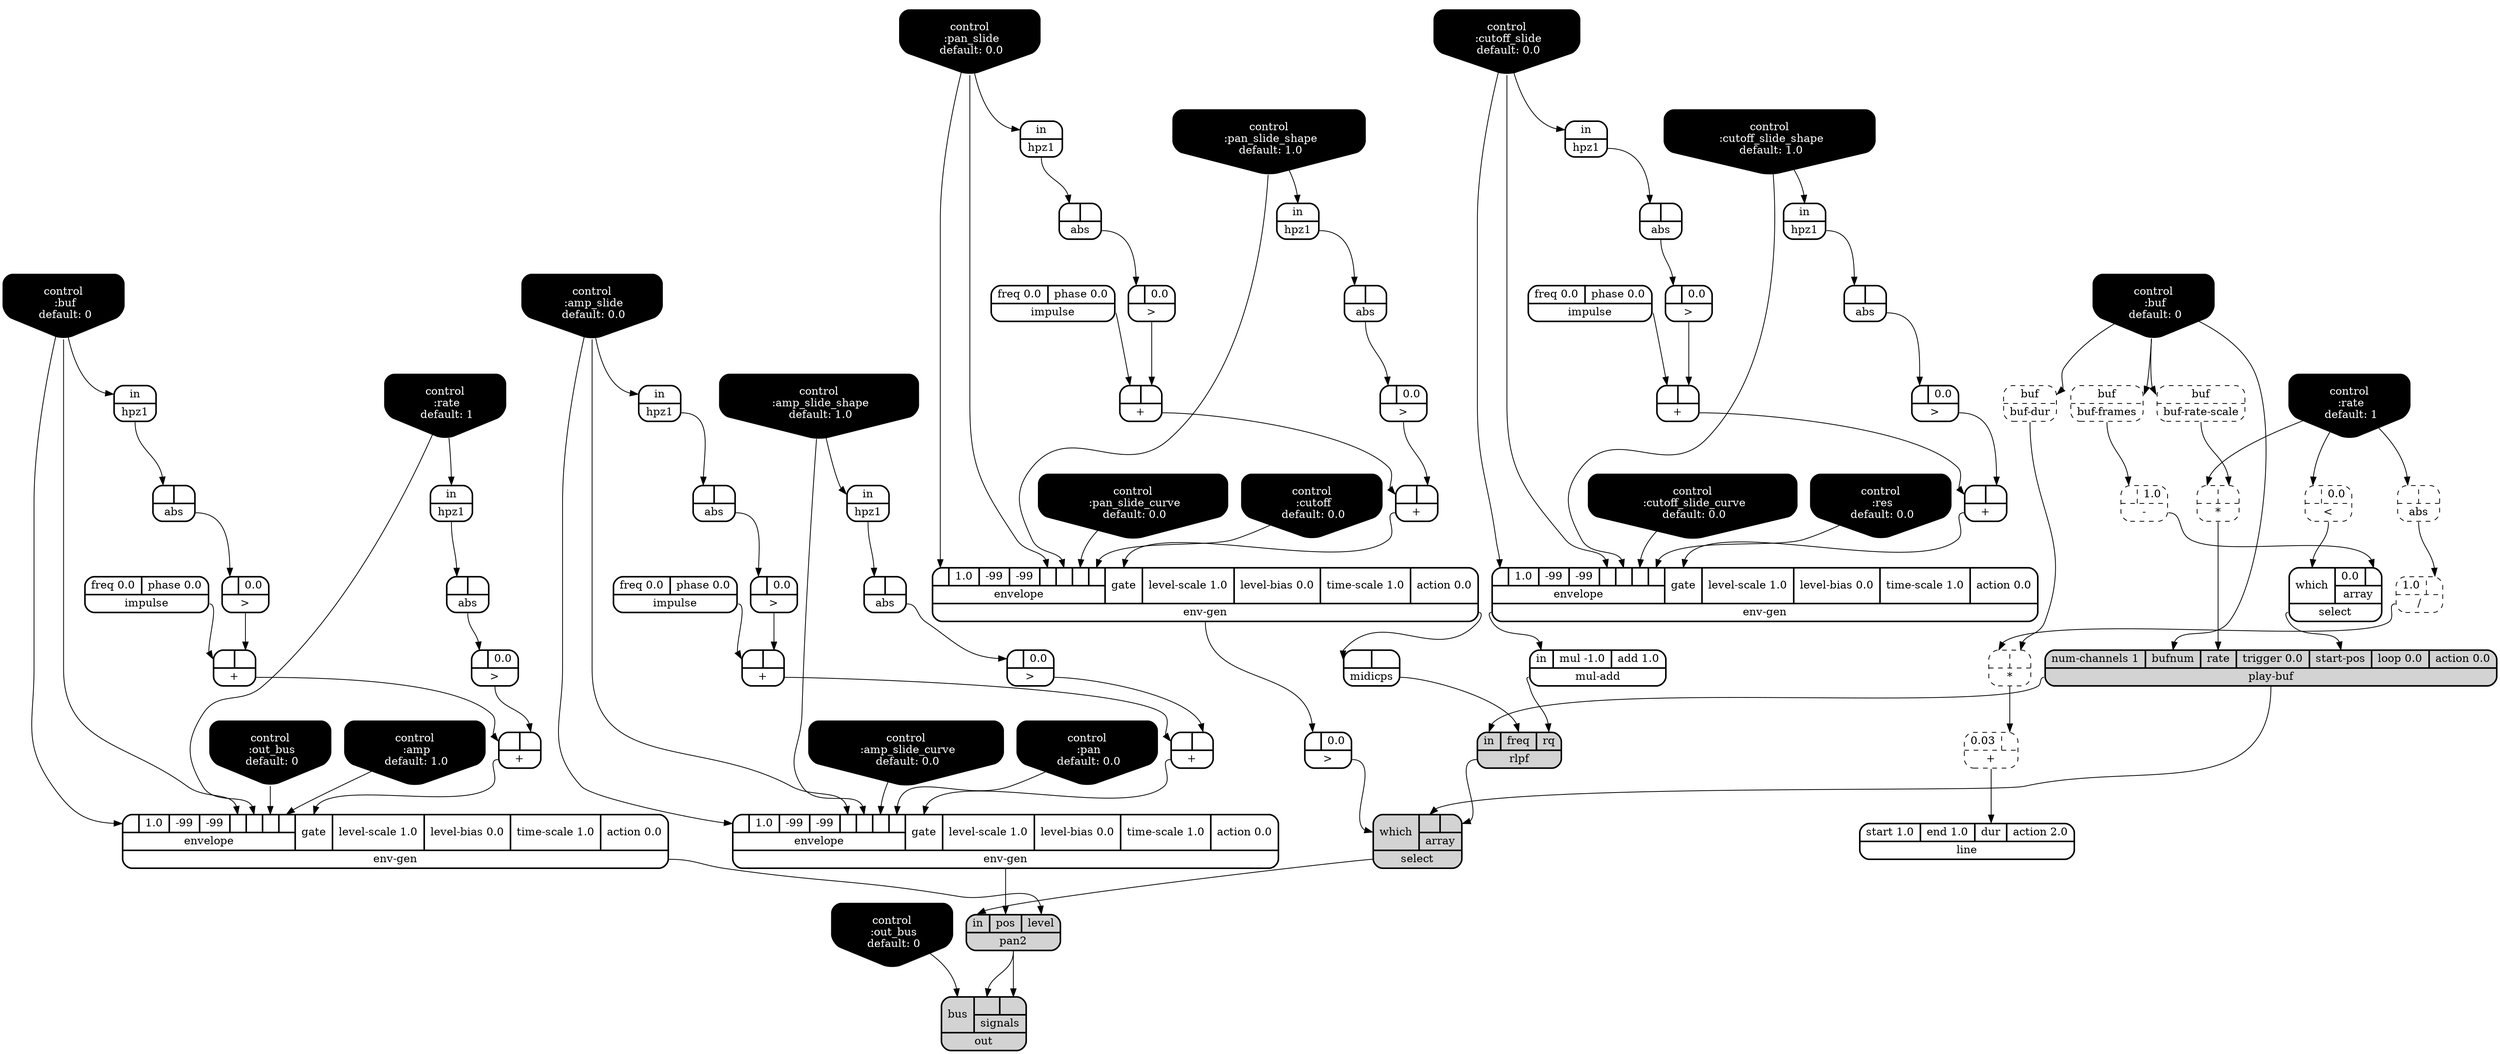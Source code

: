 digraph synthdef {
55 [label = "{{ <a> |<b> } |<__UG_NAME__>* }" style="dashed, rounded" shape=record rankdir=LR];
76 [label = "{{ <a> |<b> } |<__UG_NAME__>* }" style="dashed, rounded" shape=record rankdir=LR];
30 [label = "{{ <a> |<b> } |<__UG_NAME__>+ }" style="bold, rounded" shape=record rankdir=LR];
34 [label = "{{ <a> |<b> } |<__UG_NAME__>+ }" style="bold, rounded" shape=record rankdir=LR];
43 [label = "{{ <a> |<b> } |<__UG_NAME__>+ }" style="bold, rounded" shape=record rankdir=LR];
47 [label = "{{ <a> |<b> } |<__UG_NAME__>+ }" style="bold, rounded" shape=record rankdir=LR];
52 [label = "{{ <a> |<b> } |<__UG_NAME__>+ }" style="bold, rounded" shape=record rankdir=LR];
53 [label = "{{ <a> |<b> } |<__UG_NAME__>+ }" style="bold, rounded" shape=record rankdir=LR];
68 [label = "{{ <a> |<b> } |<__UG_NAME__>+ }" style="bold, rounded" shape=record rankdir=LR];
69 [label = "{{ <a> |<b> } |<__UG_NAME__>+ }" style="bold, rounded" shape=record rankdir=LR];
77 [label = "{{ <a> 0.03|<b> } |<__UG_NAME__>+ }" style="dashed, rounded" shape=record rankdir=LR];
58 [label = "{{ <a> |<b> 1.0} |<__UG_NAME__>- }" style="dashed, rounded" shape=record rankdir=LR];
74 [label = "{{ <a> 1.0|<b> } |<__UG_NAME__>/ }" style="dashed, rounded" shape=record rankdir=LR];
56 [label = "{{ <a> |<b> 0.0} |<__UG_NAME__>\< }" style="dashed, rounded" shape=record rankdir=LR];
25 [label = "{{ <a> |<b> 0.0} |<__UG_NAME__>\> }" style="bold, rounded" shape=record rankdir=LR];
29 [label = "{{ <a> |<b> 0.0} |<__UG_NAME__>\> }" style="bold, rounded" shape=record rankdir=LR];
33 [label = "{{ <a> |<b> 0.0} |<__UG_NAME__>\> }" style="bold, rounded" shape=record rankdir=LR];
36 [label = "{{ <a> |<b> 0.0} |<__UG_NAME__>\> }" style="bold, rounded" shape=record rankdir=LR];
41 [label = "{{ <a> |<b> 0.0} |<__UG_NAME__>\> }" style="bold, rounded" shape=record rankdir=LR];
42 [label = "{{ <a> |<b> 0.0} |<__UG_NAME__>\> }" style="bold, rounded" shape=record rankdir=LR];
46 [label = "{{ <a> |<b> 0.0} |<__UG_NAME__>\> }" style="bold, rounded" shape=record rankdir=LR];
51 [label = "{{ <a> |<b> 0.0} |<__UG_NAME__>\> }" style="bold, rounded" shape=record rankdir=LR];
67 [label = "{{ <a> |<b> 0.0} |<__UG_NAME__>\> }" style="bold, rounded" shape=record rankdir=LR];
20 [label = "{{ <a> |<b> } |<__UG_NAME__>abs }" style="bold, rounded" shape=record rankdir=LR];
22 [label = "{{ <a> |<b> } |<__UG_NAME__>abs }" style="bold, rounded" shape=record rankdir=LR];
24 [label = "{{ <a> |<b> } |<__UG_NAME__>abs }" style="bold, rounded" shape=record rankdir=LR];
28 [label = "{{ <a> |<b> } |<__UG_NAME__>abs }" style="bold, rounded" shape=record rankdir=LR];
32 [label = "{{ <a> |<b> } |<__UG_NAME__>abs }" style="bold, rounded" shape=record rankdir=LR];
40 [label = "{{ <a> |<b> } |<__UG_NAME__>abs }" style="bold, rounded" shape=record rankdir=LR];
45 [label = "{{ <a> |<b> } |<__UG_NAME__>abs }" style="bold, rounded" shape=record rankdir=LR];
50 [label = "{{ <a> |<b> } |<__UG_NAME__>abs }" style="bold, rounded" shape=record rankdir=LR];
73 [label = "{{ <a> |<b> } |<__UG_NAME__>abs }" style="dashed, rounded" shape=record rankdir=LR];
75 [label = "{{ <buf> buf} |<__UG_NAME__>buf-dur }" style="dashed, rounded" shape=record rankdir=LR];
57 [label = "{{ <buf> buf} |<__UG_NAME__>buf-frames }" style="dashed, rounded" shape=record rankdir=LR];
54 [label = "{{ <buf> buf} |<__UG_NAME__>buf-rate-scale }" style="dashed, rounded" shape=record rankdir=LR];
0 [label = "control
 :buf
 default: 0" shape=invhouse style="rounded, filled, bold" fillcolor=black fontcolor=white ]; 
1 [label = "control
 :rate
 default: 1" shape=invhouse style="rounded, filled, bold" fillcolor=black fontcolor=white ]; 
2 [label = "control
 :out_bus
 default: 0" shape=invhouse style="rounded, filled, bold" fillcolor=black fontcolor=white ]; 
3 [label = "control
 :buf
 default: 0" shape=invhouse style="rounded, filled, bold" fillcolor=black fontcolor=white ]; 
4 [label = "control
 :rate
 default: 1" shape=invhouse style="rounded, filled, bold" fillcolor=black fontcolor=white ]; 
5 [label = "control
 :out_bus
 default: 0" shape=invhouse style="rounded, filled, bold" fillcolor=black fontcolor=white ]; 
6 [label = "control
 :amp
 default: 1.0" shape=invhouse style="rounded, filled, bold" fillcolor=black fontcolor=white ]; 
7 [label = "control
 :amp_slide
 default: 0.0" shape=invhouse style="rounded, filled, bold" fillcolor=black fontcolor=white ]; 
8 [label = "control
 :amp_slide_shape
 default: 1.0" shape=invhouse style="rounded, filled, bold" fillcolor=black fontcolor=white ]; 
9 [label = "control
 :amp_slide_curve
 default: 0.0" shape=invhouse style="rounded, filled, bold" fillcolor=black fontcolor=white ]; 
10 [label = "control
 :pan
 default: 0.0" shape=invhouse style="rounded, filled, bold" fillcolor=black fontcolor=white ]; 
11 [label = "control
 :pan_slide
 default: 0.0" shape=invhouse style="rounded, filled, bold" fillcolor=black fontcolor=white ]; 
12 [label = "control
 :pan_slide_shape
 default: 1.0" shape=invhouse style="rounded, filled, bold" fillcolor=black fontcolor=white ]; 
13 [label = "control
 :pan_slide_curve
 default: 0.0" shape=invhouse style="rounded, filled, bold" fillcolor=black fontcolor=white ]; 
14 [label = "control
 :cutoff
 default: 0.0" shape=invhouse style="rounded, filled, bold" fillcolor=black fontcolor=white ]; 
15 [label = "control
 :cutoff_slide
 default: 0.0" shape=invhouse style="rounded, filled, bold" fillcolor=black fontcolor=white ]; 
16 [label = "control
 :cutoff_slide_shape
 default: 1.0" shape=invhouse style="rounded, filled, bold" fillcolor=black fontcolor=white ]; 
17 [label = "control
 :cutoff_slide_curve
 default: 0.0" shape=invhouse style="rounded, filled, bold" fillcolor=black fontcolor=white ]; 
18 [label = "control
 :res
 default: 0.0" shape=invhouse style="rounded, filled, bold" fillcolor=black fontcolor=white ]; 
35 [label = "{{ {{<envelope___control___0>|1.0|-99|-99|<envelope___control___4>|<envelope___control___5>|<envelope___control___6>|<envelope___control___7>}|envelope}|<gate> gate|<level____scale> level-scale 1.0|<level____bias> level-bias 0.0|<time____scale> time-scale 1.0|<action> action 0.0} |<__UG_NAME__>env-gen }" style="bold, rounded" shape=record rankdir=LR];
61 [label = "{{ {{<envelope___control___0>|1.0|-99|-99|<envelope___control___4>|<envelope___control___5>|<envelope___control___6>|<envelope___control___7>}|envelope}|<gate> gate|<level____scale> level-scale 1.0|<level____bias> level-bias 0.0|<time____scale> time-scale 1.0|<action> action 0.0} |<__UG_NAME__>env-gen }" style="bold, rounded" shape=record rankdir=LR];
62 [label = "{{ {{<envelope___control___0>|1.0|-99|-99|<envelope___control___4>|<envelope___control___5>|<envelope___control___6>|<envelope___control___7>}|envelope}|<gate> gate|<level____scale> level-scale 1.0|<level____bias> level-bias 0.0|<time____scale> time-scale 1.0|<action> action 0.0} |<__UG_NAME__>env-gen }" style="bold, rounded" shape=record rankdir=LR];
70 [label = "{{ {{<envelope___control___0>|1.0|-99|-99|<envelope___control___4>|<envelope___control___5>|<envelope___control___6>|<envelope___control___7>}|envelope}|<gate> gate|<level____scale> level-scale 1.0|<level____bias> level-bias 0.0|<time____scale> time-scale 1.0|<action> action 0.0} |<__UG_NAME__>env-gen }" style="bold, rounded" shape=record rankdir=LR];
19 [label = "{{ <in> in} |<__UG_NAME__>hpz1 }" style="bold, rounded" shape=record rankdir=LR];
21 [label = "{{ <in> in} |<__UG_NAME__>hpz1 }" style="bold, rounded" shape=record rankdir=LR];
23 [label = "{{ <in> in} |<__UG_NAME__>hpz1 }" style="bold, rounded" shape=record rankdir=LR];
27 [label = "{{ <in> in} |<__UG_NAME__>hpz1 }" style="bold, rounded" shape=record rankdir=LR];
31 [label = "{{ <in> in} |<__UG_NAME__>hpz1 }" style="bold, rounded" shape=record rankdir=LR];
39 [label = "{{ <in> in} |<__UG_NAME__>hpz1 }" style="bold, rounded" shape=record rankdir=LR];
44 [label = "{{ <in> in} |<__UG_NAME__>hpz1 }" style="bold, rounded" shape=record rankdir=LR];
49 [label = "{{ <in> in} |<__UG_NAME__>hpz1 }" style="bold, rounded" shape=record rankdir=LR];
26 [label = "{{ <freq> freq 0.0|<phase> phase 0.0} |<__UG_NAME__>impulse }" style="bold, rounded" shape=record rankdir=LR];
37 [label = "{{ <freq> freq 0.0|<phase> phase 0.0} |<__UG_NAME__>impulse }" style="bold, rounded" shape=record rankdir=LR];
48 [label = "{{ <freq> freq 0.0|<phase> phase 0.0} |<__UG_NAME__>impulse }" style="bold, rounded" shape=record rankdir=LR];
63 [label = "{{ <freq> freq 0.0|<phase> phase 0.0} |<__UG_NAME__>impulse }" style="bold, rounded" shape=record rankdir=LR];
78 [label = "{{ <start> start 1.0|<end> end 1.0|<dur> dur|<action> action 2.0} |<__UG_NAME__>line }" style="bold, rounded" shape=record rankdir=LR];
38 [label = "{{ <a> |<b> } |<__UG_NAME__>midicps }" style="bold, rounded" shape=record rankdir=LR];
64 [label = "{{ <in> in|<mul> mul -1.0|<add> add 1.0} |<__UG_NAME__>mul-add }" style="bold, rounded" shape=record rankdir=LR];
72 [label = "{{ <bus> bus|{{<signals___pan2___0>|<signals___pan2___1>}|signals}} |<__UG_NAME__>out }" style="filled, bold, rounded"  shape=record rankdir=LR];
71 [label = "{{ <in> in|<pos> pos|<level> level} |<__UG_NAME__>pan2 }" style="filled, bold, rounded"  shape=record rankdir=LR];
60 [label = "{{ <num____channels> num-channels 1|<bufnum> bufnum|<rate> rate|<trigger> trigger 0.0|<start____pos> start-pos|<loop> loop 0.0|<action> action 0.0} |<__UG_NAME__>play-buf }" style="filled, bold, rounded"  shape=record rankdir=LR];
65 [label = "{{ <in> in|<freq> freq|<rq> rq} |<__UG_NAME__>rlpf }" style="filled, bold, rounded"  shape=record rankdir=LR];
59 [label = "{{ <which> which|{{0.0|<array___binary____op____u____gen___1>}|array}} |<__UG_NAME__>select }" style="bold, rounded" shape=record rankdir=LR];
66 [label = "{{ <which> which|{{<array___play____buf___0>|<array___rlpf___1>}|array}} |<__UG_NAME__>select }" style="filled, bold, rounded"  shape=record rankdir=LR];

54:__UG_NAME__ -> 55:b ;
1:__UG_NAME__ -> 55:a ;
75:__UG_NAME__ -> 76:b ;
74:__UG_NAME__ -> 76:a ;
29:__UG_NAME__ -> 30:b ;
26:__UG_NAME__ -> 30:a ;
33:__UG_NAME__ -> 34:b ;
30:__UG_NAME__ -> 34:a ;
42:__UG_NAME__ -> 43:b ;
37:__UG_NAME__ -> 43:a ;
46:__UG_NAME__ -> 47:b ;
43:__UG_NAME__ -> 47:a ;
51:__UG_NAME__ -> 52:b ;
48:__UG_NAME__ -> 52:a ;
25:__UG_NAME__ -> 53:b ;
52:__UG_NAME__ -> 53:a ;
67:__UG_NAME__ -> 68:b ;
63:__UG_NAME__ -> 68:a ;
41:__UG_NAME__ -> 69:b ;
68:__UG_NAME__ -> 69:a ;
76:__UG_NAME__ -> 77:b ;
57:__UG_NAME__ -> 58:a ;
73:__UG_NAME__ -> 74:b ;
1:__UG_NAME__ -> 56:a ;
24:__UG_NAME__ -> 25:a ;
28:__UG_NAME__ -> 29:a ;
32:__UG_NAME__ -> 33:a ;
35:__UG_NAME__ -> 36:a ;
40:__UG_NAME__ -> 41:a ;
20:__UG_NAME__ -> 42:a ;
45:__UG_NAME__ -> 46:a ;
50:__UG_NAME__ -> 51:a ;
22:__UG_NAME__ -> 67:a ;
19:__UG_NAME__ -> 20:a ;
21:__UG_NAME__ -> 22:a ;
23:__UG_NAME__ -> 24:a ;
27:__UG_NAME__ -> 28:a ;
31:__UG_NAME__ -> 32:a ;
39:__UG_NAME__ -> 40:a ;
44:__UG_NAME__ -> 45:a ;
49:__UG_NAME__ -> 50:a ;
1:__UG_NAME__ -> 73:a ;
0:__UG_NAME__ -> 75:buf ;
0:__UG_NAME__ -> 57:buf ;
0:__UG_NAME__ -> 54:buf ;
34:__UG_NAME__ -> 35:gate ;
11:__UG_NAME__ -> 35:envelope___control___0 ;
11:__UG_NAME__ -> 35:envelope___control___4 ;
12:__UG_NAME__ -> 35:envelope___control___5 ;
13:__UG_NAME__ -> 35:envelope___control___6 ;
14:__UG_NAME__ -> 35:envelope___control___7 ;
53:__UG_NAME__ -> 61:gate ;
3:__UG_NAME__ -> 61:envelope___control___0 ;
3:__UG_NAME__ -> 61:envelope___control___4 ;
4:__UG_NAME__ -> 61:envelope___control___5 ;
5:__UG_NAME__ -> 61:envelope___control___6 ;
6:__UG_NAME__ -> 61:envelope___control___7 ;
47:__UG_NAME__ -> 62:gate ;
15:__UG_NAME__ -> 62:envelope___control___0 ;
15:__UG_NAME__ -> 62:envelope___control___4 ;
16:__UG_NAME__ -> 62:envelope___control___5 ;
17:__UG_NAME__ -> 62:envelope___control___6 ;
18:__UG_NAME__ -> 62:envelope___control___7 ;
69:__UG_NAME__ -> 70:gate ;
7:__UG_NAME__ -> 70:envelope___control___0 ;
7:__UG_NAME__ -> 70:envelope___control___4 ;
8:__UG_NAME__ -> 70:envelope___control___5 ;
9:__UG_NAME__ -> 70:envelope___control___6 ;
10:__UG_NAME__ -> 70:envelope___control___7 ;
15:__UG_NAME__ -> 19:in ;
7:__UG_NAME__ -> 21:in ;
4:__UG_NAME__ -> 23:in ;
11:__UG_NAME__ -> 27:in ;
12:__UG_NAME__ -> 31:in ;
8:__UG_NAME__ -> 39:in ;
16:__UG_NAME__ -> 44:in ;
3:__UG_NAME__ -> 49:in ;
77:__UG_NAME__ -> 78:dur ;
35:__UG_NAME__ -> 38:a ;
62:__UG_NAME__ -> 64:in ;
71:__UG_NAME__ -> 72:signals___pan2___0 ;
71:__UG_NAME__ -> 72:signals___pan2___1 ;
2:__UG_NAME__ -> 72:bus ;
61:__UG_NAME__ -> 71:level ;
70:__UG_NAME__ -> 71:pos ;
66:__UG_NAME__ -> 71:in ;
59:__UG_NAME__ -> 60:start____pos ;
55:__UG_NAME__ -> 60:rate ;
0:__UG_NAME__ -> 60:bufnum ;
64:__UG_NAME__ -> 65:rq ;
38:__UG_NAME__ -> 65:freq ;
60:__UG_NAME__ -> 65:in ;
58:__UG_NAME__ -> 59:array___binary____op____u____gen___1 ;
56:__UG_NAME__ -> 59:which ;
60:__UG_NAME__ -> 66:array___play____buf___0 ;
65:__UG_NAME__ -> 66:array___rlpf___1 ;
36:__UG_NAME__ -> 66:which ;

}